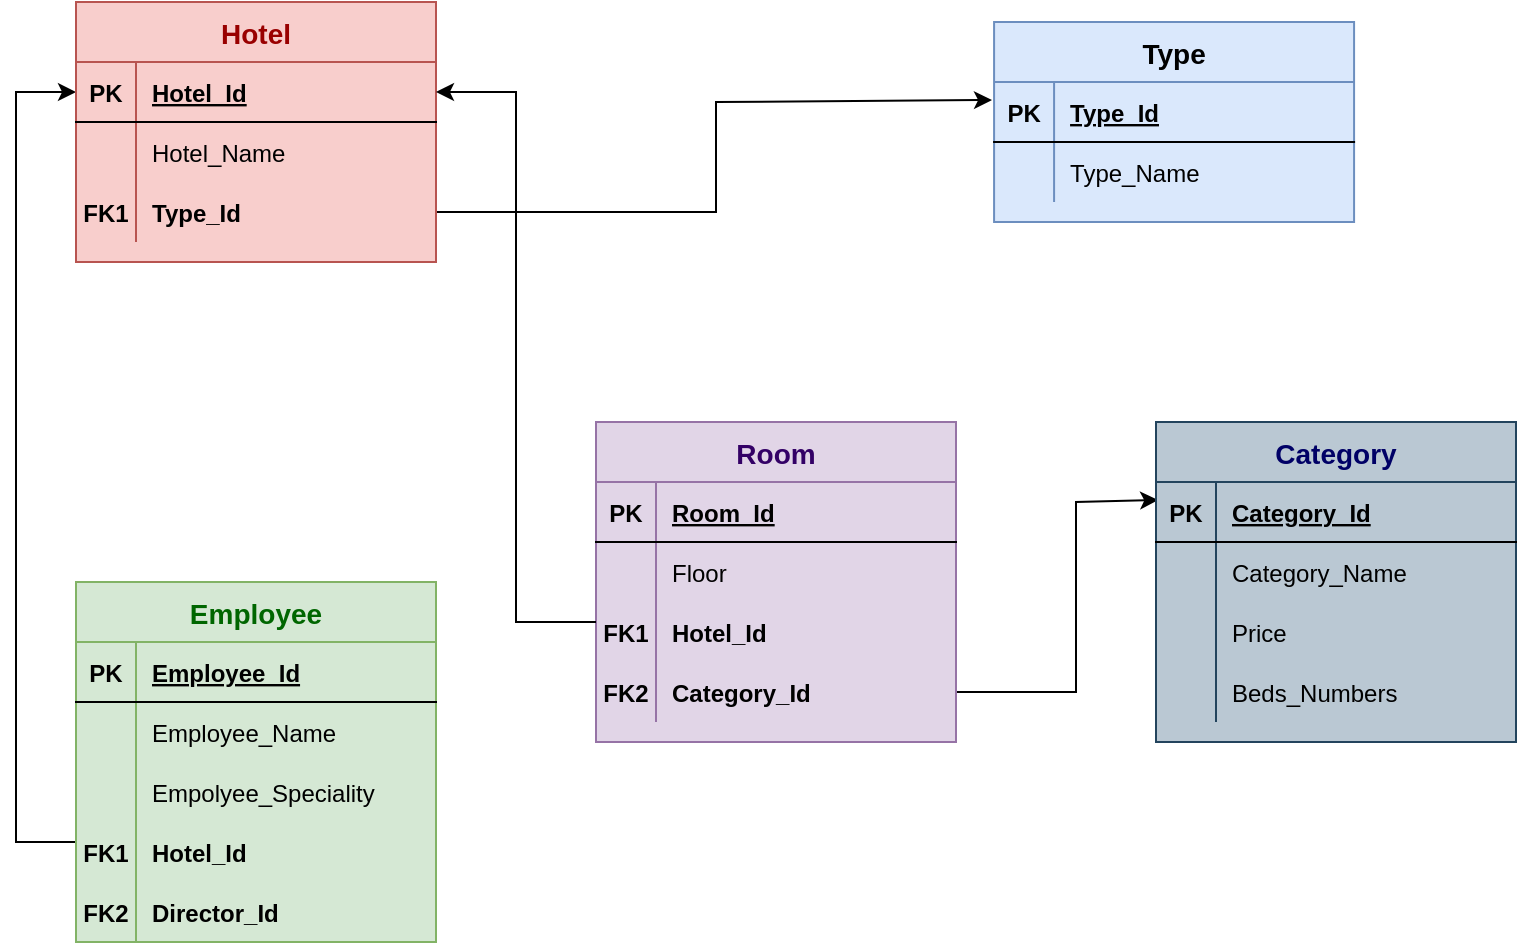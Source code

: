 <mxfile version="14.6.13" type="device"><diagram id="fUg_BbWm0jTe-vXo1obW" name="Page-1"><mxGraphModel dx="852" dy="494" grid="1" gridSize="10" guides="1" tooltips="1" connect="1" arrows="1" fold="1" page="1" pageScale="1" pageWidth="827" pageHeight="1169" math="0" shadow="0"><root><mxCell id="0"/><mxCell id="1" parent="0"/><mxCell id="-zSEiJjyke30tixJQW5i-36" style="edgeStyle=none;rounded=0;orthogonalLoop=1;jettySize=auto;html=1;exitX=1;exitY=0.5;exitDx=0;exitDy=0;" parent="1" source="nJfoP4egq9J-aX2JRRXe-36" edge="1"><mxGeometry relative="1" as="geometry"><mxPoint x="280" y="200" as="sourcePoint"/><mxPoint x="558" y="199" as="targetPoint"/><Array as="points"><mxPoint x="420" y="255"/><mxPoint x="420" y="200"/></Array></mxGeometry></mxCell><mxCell id="-zSEiJjyke30tixJQW5i-43" style="edgeStyle=none;rounded=0;orthogonalLoop=1;jettySize=auto;html=1;entryX=0;entryY=0.5;entryDx=0;entryDy=0;" parent="1" target="nJfoP4egq9J-aX2JRRXe-30" edge="1"><mxGeometry relative="1" as="geometry"><mxPoint x="70" y="290" as="targetPoint"/><mxPoint x="100" y="570" as="sourcePoint"/><Array as="points"><mxPoint x="100" y="570"/><mxPoint x="70" y="570"/><mxPoint x="70" y="195"/></Array></mxGeometry></mxCell><mxCell id="nJfoP4egq9J-aX2JRRXe-5" style="edgeStyle=none;rounded=0;orthogonalLoop=1;jettySize=auto;html=1;exitX=1;exitY=0.5;exitDx=0;exitDy=0;entryX=0.006;entryY=0.3;entryDx=0;entryDy=0;entryPerimeter=0;" parent="1" source="nJfoP4egq9J-aX2JRRXe-113" target="nJfoP4egq9J-aX2JRRXe-125" edge="1"><mxGeometry relative="1" as="geometry"><mxPoint x="540" y="410.02" as="sourcePoint"/><mxPoint x="630" y="410" as="targetPoint"/><Array as="points"><mxPoint x="600" y="495"/><mxPoint x="600" y="400"/></Array></mxGeometry></mxCell><mxCell id="nJfoP4egq9J-aX2JRRXe-56" value="Type" style="shape=table;startSize=30;container=1;collapsible=1;childLayout=tableLayout;fixedRows=1;rowLines=0;fontStyle=1;align=center;resizeLast=1;swimlaneFillColor=#DAE8FC;fillColor=#dae8fc;fontSize=14;strokeColor=#6c8ebf;" parent="1" vertex="1"><mxGeometry x="559.04" y="160" width="180" height="100" as="geometry"/></mxCell><mxCell id="nJfoP4egq9J-aX2JRRXe-57" value="" style="shape=partialRectangle;collapsible=0;dropTarget=0;pointerEvents=0;fillColor=none;top=0;left=0;bottom=1;right=0;points=[[0,0.5],[1,0.5]];portConstraint=eastwest;" parent="nJfoP4egq9J-aX2JRRXe-56" vertex="1"><mxGeometry y="30" width="180" height="30" as="geometry"/></mxCell><mxCell id="nJfoP4egq9J-aX2JRRXe-58" value="PK" style="shape=partialRectangle;connectable=0;fillColor=none;top=0;left=0;bottom=0;right=0;fontStyle=1;overflow=hidden;" parent="nJfoP4egq9J-aX2JRRXe-57" vertex="1"><mxGeometry width="30" height="30" as="geometry"/></mxCell><mxCell id="nJfoP4egq9J-aX2JRRXe-59" value="Type_Id" style="shape=partialRectangle;connectable=0;fillColor=none;top=0;left=0;bottom=0;right=0;align=left;spacingLeft=6;fontStyle=5;overflow=hidden;" parent="nJfoP4egq9J-aX2JRRXe-57" vertex="1"><mxGeometry x="30" width="150" height="30" as="geometry"/></mxCell><mxCell id="nJfoP4egq9J-aX2JRRXe-60" value="" style="shape=partialRectangle;collapsible=0;dropTarget=0;pointerEvents=0;fillColor=none;top=0;left=0;bottom=0;right=0;points=[[0,0.5],[1,0.5]];portConstraint=eastwest;" parent="nJfoP4egq9J-aX2JRRXe-56" vertex="1"><mxGeometry y="60" width="180" height="30" as="geometry"/></mxCell><mxCell id="nJfoP4egq9J-aX2JRRXe-61" value="" style="shape=partialRectangle;connectable=0;fillColor=none;top=0;left=0;bottom=0;right=0;editable=1;overflow=hidden;" parent="nJfoP4egq9J-aX2JRRXe-60" vertex="1"><mxGeometry width="30" height="30" as="geometry"/></mxCell><mxCell id="nJfoP4egq9J-aX2JRRXe-62" value="Type_Name" style="shape=partialRectangle;connectable=0;fillColor=none;top=0;left=0;bottom=0;right=0;align=left;spacingLeft=6;overflow=hidden;" parent="nJfoP4egq9J-aX2JRRXe-60" vertex="1"><mxGeometry x="30" width="150" height="30" as="geometry"/></mxCell><mxCell id="nJfoP4egq9J-aX2JRRXe-104" value="" style="group" parent="1" vertex="1" connectable="0"><mxGeometry x="100" y="150" width="180" height="130" as="geometry"/></mxCell><mxCell id="nJfoP4egq9J-aX2JRRXe-29" value="Hotel" style="shape=table;startSize=30;container=1;collapsible=1;childLayout=tableLayout;fixedRows=1;rowLines=0;fontStyle=1;align=center;resizeLast=1;fillColor=#f8cecc;strokeColor=#b85450;swimlaneFillColor=#F8CECC;fontSize=14;fontColor=#990000;" parent="nJfoP4egq9J-aX2JRRXe-104" vertex="1"><mxGeometry width="180" height="130" as="geometry"/></mxCell><mxCell id="nJfoP4egq9J-aX2JRRXe-30" value="" style="shape=partialRectangle;collapsible=0;dropTarget=0;pointerEvents=0;fillColor=none;top=0;left=0;bottom=1;right=0;points=[[0,0.5],[1,0.5]];portConstraint=eastwest;" parent="nJfoP4egq9J-aX2JRRXe-29" vertex="1"><mxGeometry y="30" width="180" height="30" as="geometry"/></mxCell><mxCell id="nJfoP4egq9J-aX2JRRXe-31" value="PK" style="shape=partialRectangle;connectable=0;fillColor=none;top=0;left=0;bottom=0;right=0;fontStyle=1;overflow=hidden;" parent="nJfoP4egq9J-aX2JRRXe-30" vertex="1"><mxGeometry width="30" height="30" as="geometry"/></mxCell><mxCell id="nJfoP4egq9J-aX2JRRXe-32" value="Hotel_Id" style="shape=partialRectangle;connectable=0;fillColor=none;top=0;left=0;bottom=0;right=0;align=left;spacingLeft=6;fontStyle=5;overflow=hidden;" parent="nJfoP4egq9J-aX2JRRXe-30" vertex="1"><mxGeometry x="30" width="150" height="30" as="geometry"/></mxCell><mxCell id="nJfoP4egq9J-aX2JRRXe-33" value="" style="shape=partialRectangle;collapsible=0;dropTarget=0;pointerEvents=0;fillColor=none;top=0;left=0;bottom=0;right=0;points=[[0,0.5],[1,0.5]];portConstraint=eastwest;" parent="nJfoP4egq9J-aX2JRRXe-29" vertex="1"><mxGeometry y="60" width="180" height="30" as="geometry"/></mxCell><mxCell id="nJfoP4egq9J-aX2JRRXe-34" value="" style="shape=partialRectangle;connectable=0;fillColor=none;top=0;left=0;bottom=0;right=0;editable=1;overflow=hidden;" parent="nJfoP4egq9J-aX2JRRXe-33" vertex="1"><mxGeometry width="30" height="30" as="geometry"/></mxCell><mxCell id="nJfoP4egq9J-aX2JRRXe-35" value="Hotel_Name" style="shape=partialRectangle;connectable=0;fillColor=none;top=0;left=0;bottom=0;right=0;align=left;spacingLeft=6;overflow=hidden;" parent="nJfoP4egq9J-aX2JRRXe-33" vertex="1"><mxGeometry x="30" width="150" height="30" as="geometry"/></mxCell><mxCell id="nJfoP4egq9J-aX2JRRXe-36" value="" style="shape=partialRectangle;collapsible=0;dropTarget=0;pointerEvents=0;fillColor=none;top=0;left=0;bottom=0;right=0;points=[[0,0.5],[1,0.5]];portConstraint=eastwest;" parent="nJfoP4egq9J-aX2JRRXe-29" vertex="1"><mxGeometry y="90" width="180" height="30" as="geometry"/></mxCell><mxCell id="nJfoP4egq9J-aX2JRRXe-37" value="" style="shape=partialRectangle;connectable=0;fillColor=none;top=0;left=0;bottom=0;right=0;editable=1;overflow=hidden;" parent="nJfoP4egq9J-aX2JRRXe-36" vertex="1"><mxGeometry width="30" height="30" as="geometry"/></mxCell><mxCell id="nJfoP4egq9J-aX2JRRXe-38" value="Type_Id" style="shape=partialRectangle;connectable=0;fillColor=none;top=0;left=0;bottom=0;right=0;align=left;spacingLeft=6;overflow=hidden;fontStyle=1" parent="nJfoP4egq9J-aX2JRRXe-36" vertex="1"><mxGeometry x="30" width="150" height="30" as="geometry"/></mxCell><mxCell id="nJfoP4egq9J-aX2JRRXe-55" value="FK1" style="shape=partialRectangle;connectable=0;fillColor=none;top=0;left=0;bottom=0;right=0;fontStyle=1;overflow=hidden;" parent="nJfoP4egq9J-aX2JRRXe-104" vertex="1"><mxGeometry y="90" width="30" height="30" as="geometry"/></mxCell><mxCell id="nJfoP4egq9J-aX2JRRXe-105" value="" style="group;fillColor=#e1d5e7;strokeColor=#9673a6;" parent="1" vertex="1" connectable="0"><mxGeometry x="360" y="360" width="180" height="130" as="geometry"/></mxCell><mxCell id="nJfoP4egq9J-aX2JRRXe-106" value="Room" style="shape=table;startSize=30;container=1;collapsible=1;childLayout=tableLayout;fixedRows=1;rowLines=0;fontStyle=1;align=center;resizeLast=1;fillColor=#e1d5e7;strokeColor=#9673a6;swimlaneFillColor=#E1D5E7;fontSize=14;fontColor=#330066;" parent="nJfoP4egq9J-aX2JRRXe-105" vertex="1"><mxGeometry width="180" height="160" as="geometry"/></mxCell><mxCell id="nJfoP4egq9J-aX2JRRXe-107" value="" style="shape=partialRectangle;collapsible=0;dropTarget=0;pointerEvents=0;fillColor=none;top=0;left=0;bottom=1;right=0;points=[[0,0.5],[1,0.5]];portConstraint=eastwest;" parent="nJfoP4egq9J-aX2JRRXe-106" vertex="1"><mxGeometry y="30" width="180" height="30" as="geometry"/></mxCell><mxCell id="nJfoP4egq9J-aX2JRRXe-108" value="PK" style="shape=partialRectangle;connectable=0;fillColor=none;top=0;left=0;bottom=0;right=0;fontStyle=1;overflow=hidden;" parent="nJfoP4egq9J-aX2JRRXe-107" vertex="1"><mxGeometry width="30" height="30" as="geometry"/></mxCell><mxCell id="nJfoP4egq9J-aX2JRRXe-109" value="Room_Id" style="shape=partialRectangle;connectable=0;fillColor=none;top=0;left=0;bottom=0;right=0;align=left;spacingLeft=6;fontStyle=5;overflow=hidden;" parent="nJfoP4egq9J-aX2JRRXe-107" vertex="1"><mxGeometry x="30" width="150" height="30" as="geometry"/></mxCell><mxCell id="nJfoP4egq9J-aX2JRRXe-110" value="" style="shape=partialRectangle;collapsible=0;dropTarget=0;pointerEvents=0;fillColor=none;top=0;left=0;bottom=0;right=0;points=[[0,0.5],[1,0.5]];portConstraint=eastwest;" parent="nJfoP4egq9J-aX2JRRXe-106" vertex="1"><mxGeometry y="60" width="180" height="30" as="geometry"/></mxCell><mxCell id="nJfoP4egq9J-aX2JRRXe-111" value="" style="shape=partialRectangle;connectable=0;fillColor=none;top=0;left=0;bottom=0;right=0;editable=1;overflow=hidden;" parent="nJfoP4egq9J-aX2JRRXe-110" vertex="1"><mxGeometry width="30" height="30" as="geometry"/></mxCell><mxCell id="nJfoP4egq9J-aX2JRRXe-112" value="Floor" style="shape=partialRectangle;connectable=0;fillColor=none;top=0;left=0;bottom=0;right=0;align=left;spacingLeft=6;overflow=hidden;" parent="nJfoP4egq9J-aX2JRRXe-110" vertex="1"><mxGeometry x="30" width="150" height="30" as="geometry"/></mxCell><mxCell id="nJfoP4egq9J-aX2JRRXe-117" style="shape=partialRectangle;collapsible=0;dropTarget=0;pointerEvents=0;fillColor=none;top=0;left=0;bottom=0;right=0;points=[[0,0.5],[1,0.5]];portConstraint=eastwest;" parent="nJfoP4egq9J-aX2JRRXe-106" vertex="1"><mxGeometry y="90" width="180" height="30" as="geometry"/></mxCell><mxCell id="nJfoP4egq9J-aX2JRRXe-118" style="shape=partialRectangle;connectable=0;fillColor=none;top=0;left=0;bottom=0;right=0;editable=1;overflow=hidden;" parent="nJfoP4egq9J-aX2JRRXe-117" vertex="1"><mxGeometry width="30" height="30" as="geometry"/></mxCell><mxCell id="nJfoP4egq9J-aX2JRRXe-119" value="Hotel_Id" style="shape=partialRectangle;connectable=0;fillColor=none;top=0;left=0;bottom=0;right=0;align=left;spacingLeft=6;overflow=hidden;fontStyle=1" parent="nJfoP4egq9J-aX2JRRXe-117" vertex="1"><mxGeometry x="30" width="150" height="30" as="geometry"/></mxCell><mxCell id="nJfoP4egq9J-aX2JRRXe-113" value="" style="shape=partialRectangle;collapsible=0;dropTarget=0;pointerEvents=0;fillColor=none;top=0;left=0;bottom=0;right=0;points=[[0,0.5],[1,0.5]];portConstraint=eastwest;" parent="nJfoP4egq9J-aX2JRRXe-106" vertex="1"><mxGeometry y="120" width="180" height="30" as="geometry"/></mxCell><mxCell id="nJfoP4egq9J-aX2JRRXe-114" value="FK2" style="shape=partialRectangle;connectable=0;fillColor=none;top=0;left=0;bottom=0;right=0;editable=1;overflow=hidden;fontStyle=1" parent="nJfoP4egq9J-aX2JRRXe-113" vertex="1"><mxGeometry width="30" height="30" as="geometry"/></mxCell><mxCell id="nJfoP4egq9J-aX2JRRXe-115" value="Category_Id" style="shape=partialRectangle;connectable=0;fillColor=none;top=0;left=0;bottom=0;right=0;align=left;spacingLeft=6;overflow=hidden;fontStyle=1" parent="nJfoP4egq9J-aX2JRRXe-113" vertex="1"><mxGeometry x="30" width="150" height="30" as="geometry"/></mxCell><mxCell id="nJfoP4egq9J-aX2JRRXe-116" value="FK1" style="shape=partialRectangle;connectable=0;fillColor=none;top=0;left=0;bottom=0;right=0;fontStyle=1;overflow=hidden;" parent="nJfoP4egq9J-aX2JRRXe-105" vertex="1"><mxGeometry y="90" width="30" height="30" as="geometry"/></mxCell><mxCell id="nJfoP4egq9J-aX2JRRXe-123" value="" style="group" parent="1" vertex="1" connectable="0"><mxGeometry x="100" y="440" width="180" height="180" as="geometry"/></mxCell><mxCell id="nJfoP4egq9J-aX2JRRXe-69" value="Employee" style="shape=table;startSize=30;container=1;collapsible=1;childLayout=tableLayout;fixedRows=1;rowLines=0;fontStyle=1;align=center;resizeLast=1;swimlaneFillColor=#D5E8D4;fillColor=#d5e8d4;fontSize=14;strokeColor=#82b366;fontColor=#006600;" parent="nJfoP4egq9J-aX2JRRXe-123" vertex="1"><mxGeometry width="180" height="180" as="geometry"><mxRectangle x="300" y="590" width="90" height="30" as="alternateBounds"/></mxGeometry></mxCell><mxCell id="nJfoP4egq9J-aX2JRRXe-70" value="" style="shape=partialRectangle;collapsible=0;dropTarget=0;pointerEvents=0;fillColor=none;top=0;left=0;bottom=1;right=0;points=[[0,0.5],[1,0.5]];portConstraint=eastwest;" parent="nJfoP4egq9J-aX2JRRXe-69" vertex="1"><mxGeometry y="30" width="180" height="30" as="geometry"/></mxCell><mxCell id="nJfoP4egq9J-aX2JRRXe-71" value="PK" style="shape=partialRectangle;connectable=0;fillColor=none;top=0;left=0;bottom=0;right=0;fontStyle=1;overflow=hidden;" parent="nJfoP4egq9J-aX2JRRXe-70" vertex="1"><mxGeometry width="30" height="30" as="geometry"/></mxCell><mxCell id="nJfoP4egq9J-aX2JRRXe-72" value="Employee_Id" style="shape=partialRectangle;connectable=0;fillColor=none;top=0;left=0;bottom=0;right=0;align=left;spacingLeft=6;fontStyle=5;overflow=hidden;" parent="nJfoP4egq9J-aX2JRRXe-70" vertex="1"><mxGeometry x="30" width="150" height="30" as="geometry"/></mxCell><mxCell id="nJfoP4egq9J-aX2JRRXe-73" value="" style="shape=partialRectangle;collapsible=0;dropTarget=0;pointerEvents=0;fillColor=none;top=0;left=0;bottom=0;right=0;points=[[0,0.5],[1,0.5]];portConstraint=eastwest;strokeColor=#97D077;" parent="nJfoP4egq9J-aX2JRRXe-69" vertex="1"><mxGeometry y="60" width="180" height="30" as="geometry"/></mxCell><mxCell id="nJfoP4egq9J-aX2JRRXe-74" value="" style="shape=partialRectangle;connectable=0;fillColor=none;top=0;left=0;bottom=0;right=0;editable=1;overflow=hidden;" parent="nJfoP4egq9J-aX2JRRXe-73" vertex="1"><mxGeometry width="30" height="30" as="geometry"/></mxCell><mxCell id="nJfoP4egq9J-aX2JRRXe-75" value="Employee_Name" style="shape=partialRectangle;connectable=0;fillColor=none;top=0;left=0;bottom=0;right=0;align=left;spacingLeft=6;overflow=hidden;" parent="nJfoP4egq9J-aX2JRRXe-73" vertex="1"><mxGeometry x="30" width="150" height="30" as="geometry"/></mxCell><mxCell id="nJfoP4egq9J-aX2JRRXe-76" value="" style="shape=partialRectangle;collapsible=0;dropTarget=0;pointerEvents=0;fillColor=none;top=0;left=0;bottom=0;right=0;points=[[0,0.5],[1,0.5]];portConstraint=eastwest;" parent="nJfoP4egq9J-aX2JRRXe-69" vertex="1"><mxGeometry y="90" width="180" height="30" as="geometry"/></mxCell><mxCell id="nJfoP4egq9J-aX2JRRXe-77" value="" style="shape=partialRectangle;connectable=0;fillColor=none;top=0;left=0;bottom=0;right=0;editable=1;overflow=hidden;" parent="nJfoP4egq9J-aX2JRRXe-76" vertex="1"><mxGeometry width="30" height="30" as="geometry"/></mxCell><mxCell id="nJfoP4egq9J-aX2JRRXe-78" value="Empolyee_Speciality" style="shape=partialRectangle;connectable=0;fillColor=none;top=0;left=0;bottom=0;right=0;align=left;spacingLeft=6;overflow=hidden;" parent="nJfoP4egq9J-aX2JRRXe-76" vertex="1"><mxGeometry x="30" width="150" height="30" as="geometry"/></mxCell><mxCell id="nJfoP4egq9J-aX2JRRXe-79" value="" style="shape=partialRectangle;collapsible=0;dropTarget=0;pointerEvents=0;fillColor=none;top=0;left=0;bottom=0;right=0;points=[[0,0.5],[1,0.5]];portConstraint=eastwest;" parent="nJfoP4egq9J-aX2JRRXe-69" vertex="1"><mxGeometry y="120" width="180" height="30" as="geometry"/></mxCell><mxCell id="nJfoP4egq9J-aX2JRRXe-80" value="" style="shape=partialRectangle;connectable=0;fillColor=none;top=0;left=0;bottom=0;right=0;editable=1;overflow=hidden;" parent="nJfoP4egq9J-aX2JRRXe-79" vertex="1"><mxGeometry width="30" height="30" as="geometry"/></mxCell><mxCell id="nJfoP4egq9J-aX2JRRXe-81" value="Hotel_Id" style="shape=partialRectangle;connectable=0;fillColor=none;top=0;left=0;bottom=0;right=0;align=left;spacingLeft=6;overflow=hidden;fontStyle=1" parent="nJfoP4egq9J-aX2JRRXe-79" vertex="1"><mxGeometry x="30" width="150" height="30" as="geometry"/></mxCell><mxCell id="nJfoP4egq9J-aX2JRRXe-120" style="shape=partialRectangle;collapsible=0;dropTarget=0;pointerEvents=0;fillColor=none;top=0;left=0;bottom=0;right=0;points=[[0,0.5],[1,0.5]];portConstraint=eastwest;" parent="nJfoP4egq9J-aX2JRRXe-69" vertex="1"><mxGeometry y="150" width="180" height="30" as="geometry"/></mxCell><mxCell id="nJfoP4egq9J-aX2JRRXe-121" style="shape=partialRectangle;connectable=0;fillColor=none;top=0;left=0;bottom=0;right=0;editable=1;overflow=hidden;" parent="nJfoP4egq9J-aX2JRRXe-120" vertex="1"><mxGeometry width="30" height="30" as="geometry"/></mxCell><mxCell id="nJfoP4egq9J-aX2JRRXe-122" value="Director_Id" style="shape=partialRectangle;connectable=0;fillColor=none;top=0;left=0;bottom=0;right=0;align=left;spacingLeft=6;overflow=hidden;fontStyle=1" parent="nJfoP4egq9J-aX2JRRXe-120" vertex="1"><mxGeometry x="30" width="150" height="30" as="geometry"/></mxCell><mxCell id="nJfoP4egq9J-aX2JRRXe-99" value="FK1" style="shape=partialRectangle;connectable=0;fillColor=none;top=0;left=0;bottom=0;right=0;fontStyle=1;overflow=hidden;" parent="nJfoP4egq9J-aX2JRRXe-123" vertex="1"><mxGeometry y="120" width="30" height="30" as="geometry"/></mxCell><mxCell id="nJfoP4egq9J-aX2JRRXe-103" value="FK2" style="shape=partialRectangle;connectable=0;fillColor=none;top=0;left=0;bottom=0;right=0;fontStyle=1;overflow=hidden;" parent="nJfoP4egq9J-aX2JRRXe-123" vertex="1"><mxGeometry y="150" width="30" height="30" as="geometry"/></mxCell><mxCell id="nJfoP4egq9J-aX2JRRXe-124" value="Category" style="shape=table;startSize=30;container=1;collapsible=1;childLayout=tableLayout;fixedRows=1;rowLines=0;fontStyle=1;align=center;resizeLast=1;fontSize=14;strokeColor=#23445d;fillColor=#bac8d3;swimlaneFillColor=#BAC8D3;fontColor=#000066;" parent="1" vertex="1"><mxGeometry x="640" y="360" width="180" height="160" as="geometry"/></mxCell><mxCell id="nJfoP4egq9J-aX2JRRXe-125" value="" style="shape=partialRectangle;collapsible=0;dropTarget=0;pointerEvents=0;fillColor=none;top=0;left=0;bottom=1;right=0;points=[[0,0.5],[1,0.5]];portConstraint=eastwest;" parent="nJfoP4egq9J-aX2JRRXe-124" vertex="1"><mxGeometry y="30" width="180" height="30" as="geometry"/></mxCell><mxCell id="nJfoP4egq9J-aX2JRRXe-126" value="PK" style="shape=partialRectangle;connectable=0;fillColor=none;top=0;left=0;bottom=0;right=0;fontStyle=1;overflow=hidden;" parent="nJfoP4egq9J-aX2JRRXe-125" vertex="1"><mxGeometry width="30" height="30" as="geometry"/></mxCell><mxCell id="nJfoP4egq9J-aX2JRRXe-127" value="Category_Id" style="shape=partialRectangle;connectable=0;fillColor=none;top=0;left=0;bottom=0;right=0;align=left;spacingLeft=6;fontStyle=5;overflow=hidden;" parent="nJfoP4egq9J-aX2JRRXe-125" vertex="1"><mxGeometry x="30" width="150" height="30" as="geometry"/></mxCell><mxCell id="nJfoP4egq9J-aX2JRRXe-128" value="" style="shape=partialRectangle;collapsible=0;dropTarget=0;pointerEvents=0;fillColor=none;top=0;left=0;bottom=0;right=0;points=[[0,0.5],[1,0.5]];portConstraint=eastwest;" parent="nJfoP4egq9J-aX2JRRXe-124" vertex="1"><mxGeometry y="60" width="180" height="30" as="geometry"/></mxCell><mxCell id="nJfoP4egq9J-aX2JRRXe-129" value="" style="shape=partialRectangle;connectable=0;fillColor=none;top=0;left=0;bottom=0;right=0;editable=1;overflow=hidden;" parent="nJfoP4egq9J-aX2JRRXe-128" vertex="1"><mxGeometry width="30" height="30" as="geometry"/></mxCell><mxCell id="nJfoP4egq9J-aX2JRRXe-130" value="Category_Name" style="shape=partialRectangle;connectable=0;fillColor=none;top=0;left=0;bottom=0;right=0;align=left;spacingLeft=6;overflow=hidden;" parent="nJfoP4egq9J-aX2JRRXe-128" vertex="1"><mxGeometry x="30" width="150" height="30" as="geometry"/></mxCell><mxCell id="nJfoP4egq9J-aX2JRRXe-131" value="" style="shape=partialRectangle;collapsible=0;dropTarget=0;pointerEvents=0;fillColor=none;top=0;left=0;bottom=0;right=0;points=[[0,0.5],[1,0.5]];portConstraint=eastwest;" parent="nJfoP4egq9J-aX2JRRXe-124" vertex="1"><mxGeometry y="90" width="180" height="30" as="geometry"/></mxCell><mxCell id="nJfoP4egq9J-aX2JRRXe-132" value="" style="shape=partialRectangle;connectable=0;fillColor=none;top=0;left=0;bottom=0;right=0;editable=1;overflow=hidden;" parent="nJfoP4egq9J-aX2JRRXe-131" vertex="1"><mxGeometry width="30" height="30" as="geometry"/></mxCell><mxCell id="nJfoP4egq9J-aX2JRRXe-133" value="Price" style="shape=partialRectangle;connectable=0;fillColor=none;top=0;left=0;bottom=0;right=0;align=left;spacingLeft=6;overflow=hidden;" parent="nJfoP4egq9J-aX2JRRXe-131" vertex="1"><mxGeometry x="30" width="150" height="30" as="geometry"/></mxCell><mxCell id="nJfoP4egq9J-aX2JRRXe-134" value="" style="shape=partialRectangle;collapsible=0;dropTarget=0;pointerEvents=0;fillColor=none;top=0;left=0;bottom=0;right=0;points=[[0,0.5],[1,0.5]];portConstraint=eastwest;" parent="nJfoP4egq9J-aX2JRRXe-124" vertex="1"><mxGeometry y="120" width="180" height="30" as="geometry"/></mxCell><mxCell id="nJfoP4egq9J-aX2JRRXe-135" value="" style="shape=partialRectangle;connectable=0;fillColor=none;top=0;left=0;bottom=0;right=0;editable=1;overflow=hidden;" parent="nJfoP4egq9J-aX2JRRXe-134" vertex="1"><mxGeometry width="30" height="30" as="geometry"/></mxCell><mxCell id="nJfoP4egq9J-aX2JRRXe-136" value="Beds_Numbers" style="shape=partialRectangle;connectable=0;fillColor=none;top=0;left=0;bottom=0;right=0;align=left;spacingLeft=6;overflow=hidden;" parent="nJfoP4egq9J-aX2JRRXe-134" vertex="1"><mxGeometry x="30" width="150" height="30" as="geometry"/></mxCell><mxCell id="nJfoP4egq9J-aX2JRRXe-152" style="edgeStyle=none;rounded=0;orthogonalLoop=1;jettySize=auto;html=1;entryX=1;entryY=0.5;entryDx=0;entryDy=0;" parent="1" target="nJfoP4egq9J-aX2JRRXe-30" edge="1"><mxGeometry relative="1" as="geometry"><mxPoint x="320" y="230" as="targetPoint"/><mxPoint x="360" y="460" as="sourcePoint"/><Array as="points"><mxPoint x="360" y="460"/><mxPoint x="320" y="460"/><mxPoint x="320" y="195"/></Array></mxGeometry></mxCell></root></mxGraphModel></diagram></mxfile>